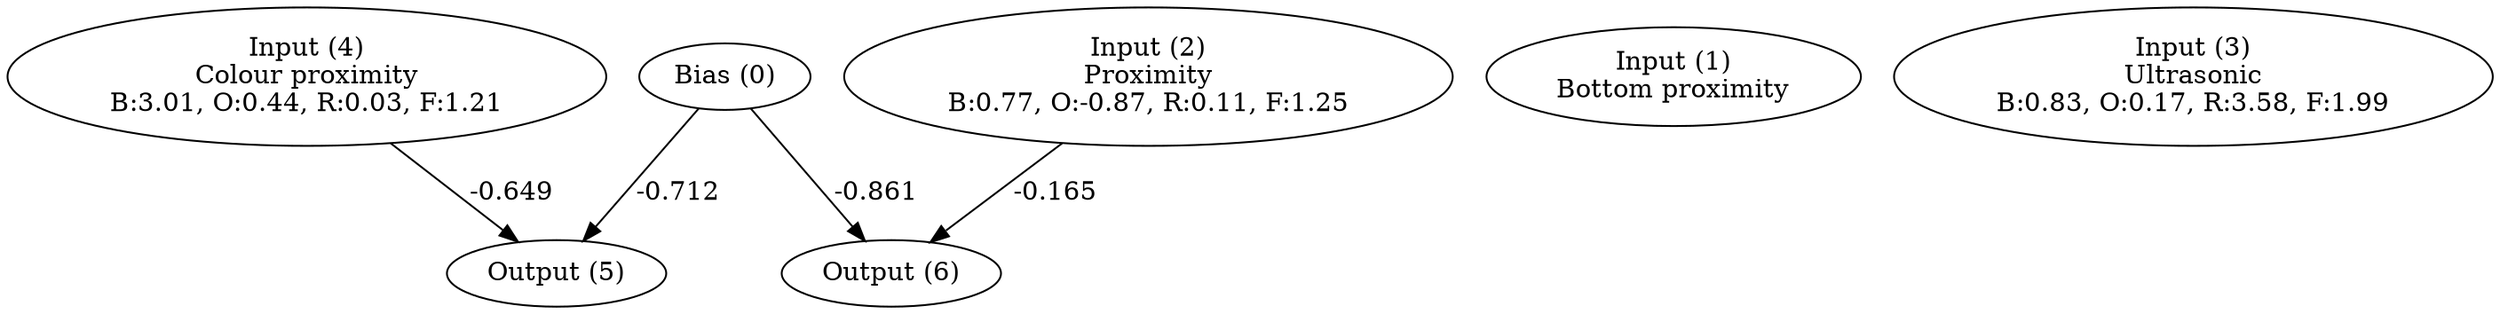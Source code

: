 digraph G {
  0 [ label="Bias (0)" ];
  1 [ label="Input (1)\nBottom proximity" ];
  2 [ label="Input (2)\nProximity\nB:0.77, O:-0.87, R:0.11, F:1.25" ];
  3 [ label="Input (3)\nUltrasonic\nB:0.83, O:0.17, R:3.58, F:1.99" ];
  4 [ label="Input (4)\nColour proximity\nB:3.01, O:0.44, R:0.03, F:1.21" ];
  5 [ label="Output (5)" ];
  6 [ label="Output (6)" ];
  { rank=same 0 1 2 3 4 }
  { rank=same 5 6 }
  0 -> 5 [ label="-0.712" ];
  0 -> 6 [ label="-0.861" ];
  2 -> 6 [ label="-0.165" ];
  4 -> 5 [ label="-0.649" ];
}
